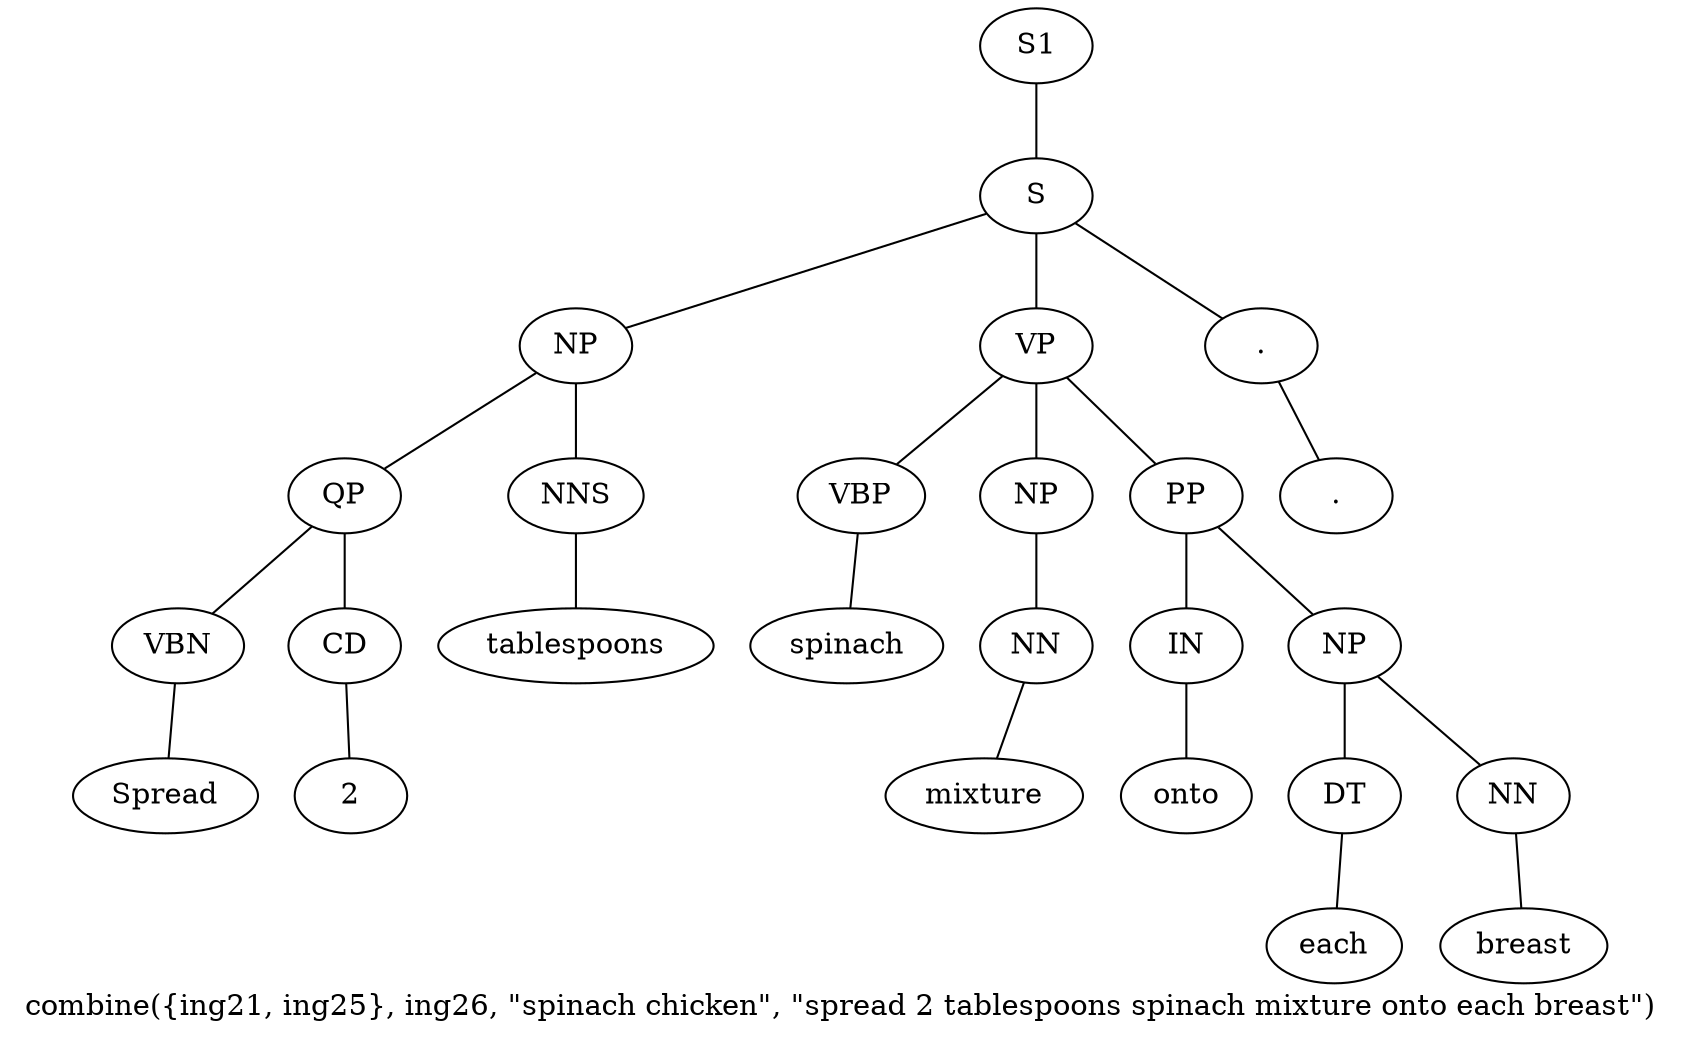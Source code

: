 graph SyntaxGraph {
	label = "combine({ing21, ing25}, ing26, \"spinach chicken\", \"spread 2 tablespoons spinach mixture onto each breast\")";
	Node0 [label="S1"];
	Node1 [label="S"];
	Node2 [label="NP"];
	Node3 [label="QP"];
	Node4 [label="VBN"];
	Node5 [label="Spread"];
	Node6 [label="CD"];
	Node7 [label="2"];
	Node8 [label="NNS"];
	Node9 [label="tablespoons"];
	Node10 [label="VP"];
	Node11 [label="VBP"];
	Node12 [label="spinach"];
	Node13 [label="NP"];
	Node14 [label="NN"];
	Node15 [label="mixture"];
	Node16 [label="PP"];
	Node17 [label="IN"];
	Node18 [label="onto"];
	Node19 [label="NP"];
	Node20 [label="DT"];
	Node21 [label="each"];
	Node22 [label="NN"];
	Node23 [label="breast"];
	Node24 [label="."];
	Node25 [label="."];

	Node0 -- Node1;
	Node1 -- Node2;
	Node1 -- Node10;
	Node1 -- Node24;
	Node2 -- Node3;
	Node2 -- Node8;
	Node3 -- Node4;
	Node3 -- Node6;
	Node4 -- Node5;
	Node6 -- Node7;
	Node8 -- Node9;
	Node10 -- Node11;
	Node10 -- Node13;
	Node10 -- Node16;
	Node11 -- Node12;
	Node13 -- Node14;
	Node14 -- Node15;
	Node16 -- Node17;
	Node16 -- Node19;
	Node17 -- Node18;
	Node19 -- Node20;
	Node19 -- Node22;
	Node20 -- Node21;
	Node22 -- Node23;
	Node24 -- Node25;
}